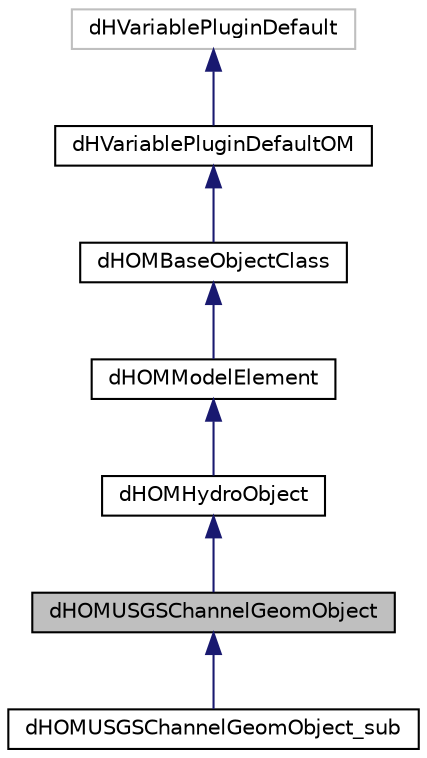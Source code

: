 digraph "dHOMUSGSChannelGeomObject"
{
 // LATEX_PDF_SIZE
  edge [fontname="Helvetica",fontsize="10",labelfontname="Helvetica",labelfontsize="10"];
  node [fontname="Helvetica",fontsize="10",shape=record];
  Node1 [label="dHOMUSGSChannelGeomObject",height=0.2,width=0.4,color="black", fillcolor="grey75", style="filled", fontcolor="black",tooltip=" "];
  Node2 -> Node1 [dir="back",color="midnightblue",fontsize="10",style="solid"];
  Node2 [label="dHOMHydroObject",height=0.2,width=0.4,color="black", fillcolor="white", style="filled",URL="$classdHOMHydroObject.html",tooltip=" "];
  Node3 -> Node2 [dir="back",color="midnightblue",fontsize="10",style="solid"];
  Node3 [label="dHOMModelElement",height=0.2,width=0.4,color="black", fillcolor="white", style="filled",URL="$classdHOMModelElement.html",tooltip=" "];
  Node4 -> Node3 [dir="back",color="midnightblue",fontsize="10",style="solid"];
  Node4 [label="dHOMBaseObjectClass",height=0.2,width=0.4,color="black", fillcolor="white", style="filled",URL="$classdHOMBaseObjectClass.html",tooltip=" "];
  Node5 -> Node4 [dir="back",color="midnightblue",fontsize="10",style="solid"];
  Node5 [label="dHVariablePluginDefaultOM",height=0.2,width=0.4,color="black", fillcolor="white", style="filled",URL="$classdHVariablePluginDefaultOM.html",tooltip=" "];
  Node6 -> Node5 [dir="back",color="midnightblue",fontsize="10",style="solid"];
  Node6 [label="dHVariablePluginDefault",height=0.2,width=0.4,color="grey75", fillcolor="white", style="filled",tooltip=" "];
  Node1 -> Node7 [dir="back",color="midnightblue",fontsize="10",style="solid"];
  Node7 [label="dHOMUSGSChannelGeomObject_sub",height=0.2,width=0.4,color="black", fillcolor="white", style="filled",URL="$classdHOMUSGSChannelGeomObject__sub.html",tooltip=" "];
}
